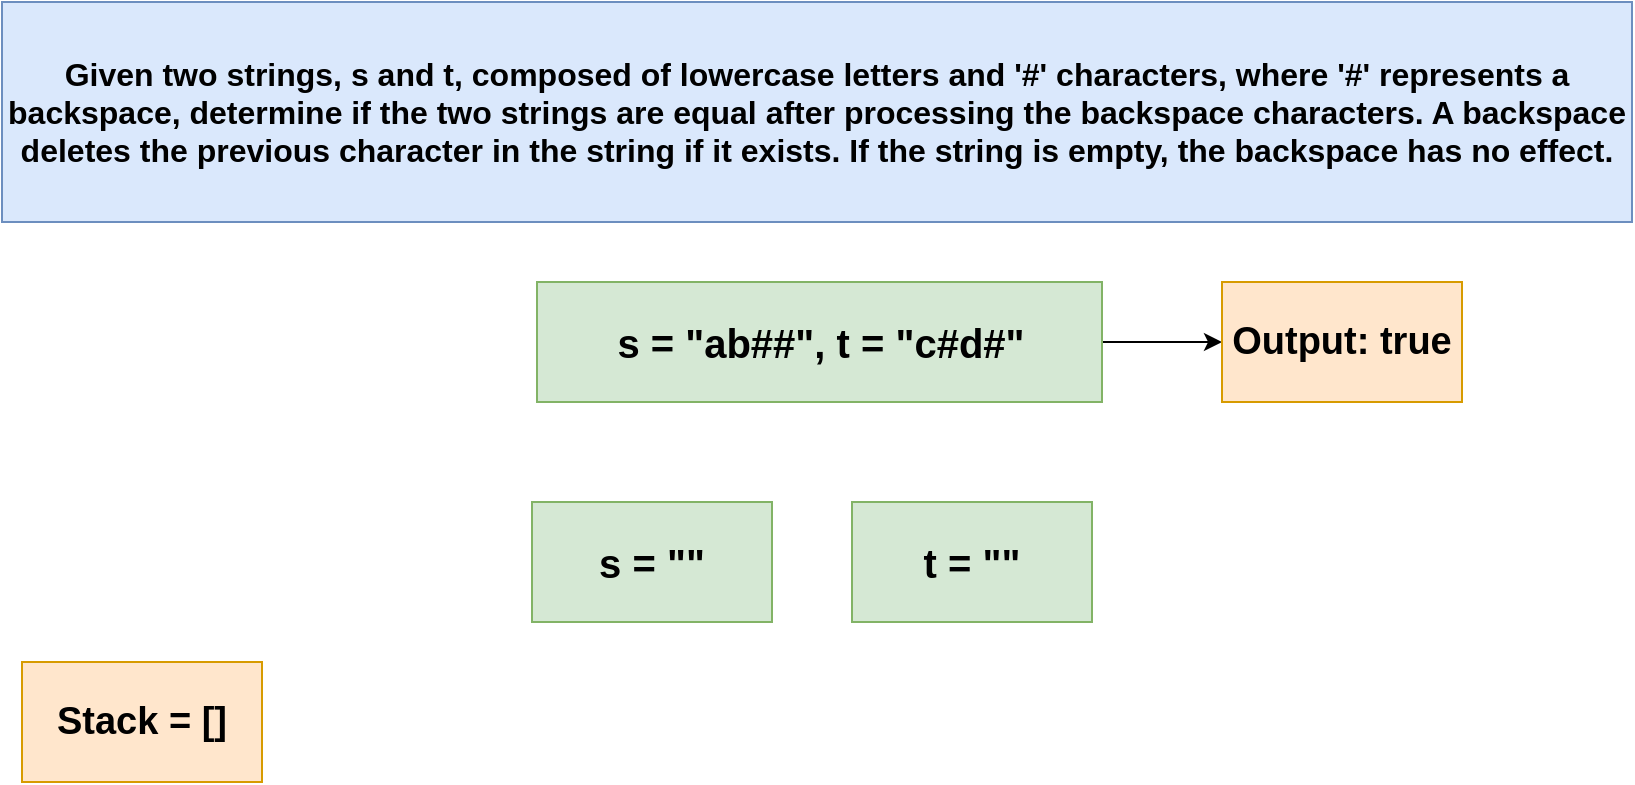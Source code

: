<mxfile>
    <diagram id="xABjy4n5XkL4m3QHDVJ9" name="Page-1">
        <mxGraphModel dx="937" dy="413" grid="1" gridSize="10" guides="1" tooltips="1" connect="1" arrows="1" fold="1" page="1" pageScale="1" pageWidth="850" pageHeight="1100" math="0" shadow="0">
            <root>
                <mxCell id="0"/>
                <mxCell id="1" parent="0"/>
                <mxCell id="2" value="&lt;b&gt;&lt;font style=&quot;font-size: 16px;&quot;&gt;Given two strings, s and t, composed of lowercase letters and &#39;#&#39; characters, where &#39;#&#39; represents a backspace, determine if the two strings are equal after processing the backspace characters. A backspace deletes the previous character in the string if it exists. If the string is empty, the backspace has no effect.&lt;/font&gt;&lt;/b&gt;" style="whiteSpace=wrap;html=1;fillColor=#dae8fc;strokeColor=#6c8ebf;" parent="1" vertex="1">
                    <mxGeometry x="20" y="10" width="815" height="110" as="geometry"/>
                </mxCell>
                <mxCell id="7" style="edgeStyle=none;html=1;" parent="1" source="4" edge="1">
                    <mxGeometry relative="1" as="geometry">
                        <mxPoint x="630" y="180" as="targetPoint"/>
                    </mxGeometry>
                </mxCell>
                <mxCell id="4" value="&lt;b&gt;&lt;font style=&quot;font-size: 20px;&quot;&gt;s = &quot;ab##&quot;,&amp;nbsp;&lt;/font&gt;&lt;/b&gt;&lt;b&gt;&lt;font style=&quot;font-size: 20px;&quot;&gt;t = &quot;c#d#&quot;&lt;/font&gt;&lt;/b&gt;" style="whiteSpace=wrap;html=1;fillColor=#d5e8d4;strokeColor=#82b366;" parent="1" vertex="1">
                    <mxGeometry x="287.5" y="150" width="282.5" height="60" as="geometry"/>
                </mxCell>
                <mxCell id="5" value="&lt;b&gt;&lt;font style=&quot;font-size: 20px;&quot;&gt;s = &quot;&quot;&lt;/font&gt;&lt;/b&gt;" style="whiteSpace=wrap;html=1;fillColor=#d5e8d4;strokeColor=#82b366;" parent="1" vertex="1">
                    <mxGeometry x="285" y="260" width="120" height="60" as="geometry"/>
                </mxCell>
                <mxCell id="6" value="&lt;b&gt;&lt;font style=&quot;font-size: 20px;&quot;&gt;t = &quot;&quot;&lt;/font&gt;&lt;/b&gt;" style="whiteSpace=wrap;html=1;fillColor=#d5e8d4;strokeColor=#82b366;" parent="1" vertex="1">
                    <mxGeometry x="445" y="260" width="120" height="60" as="geometry"/>
                </mxCell>
                <mxCell id="8" value="&lt;b&gt;&lt;font style=&quot;font-size: 19px;&quot;&gt;Output: true&lt;/font&gt;&lt;/b&gt;" style="whiteSpace=wrap;html=1;fillColor=#ffe6cc;strokeColor=#d79b00;" parent="1" vertex="1">
                    <mxGeometry x="630" y="150" width="120" height="60" as="geometry"/>
                </mxCell>
                <mxCell id="10" value="&lt;b&gt;&lt;font style=&quot;font-size: 19px;&quot;&gt;Stack = []&lt;/font&gt;&lt;/b&gt;" style="whiteSpace=wrap;html=1;fillColor=#ffe6cc;strokeColor=#d79b00;" vertex="1" parent="1">
                    <mxGeometry x="30" y="340" width="120" height="60" as="geometry"/>
                </mxCell>
            </root>
        </mxGraphModel>
    </diagram>
</mxfile>